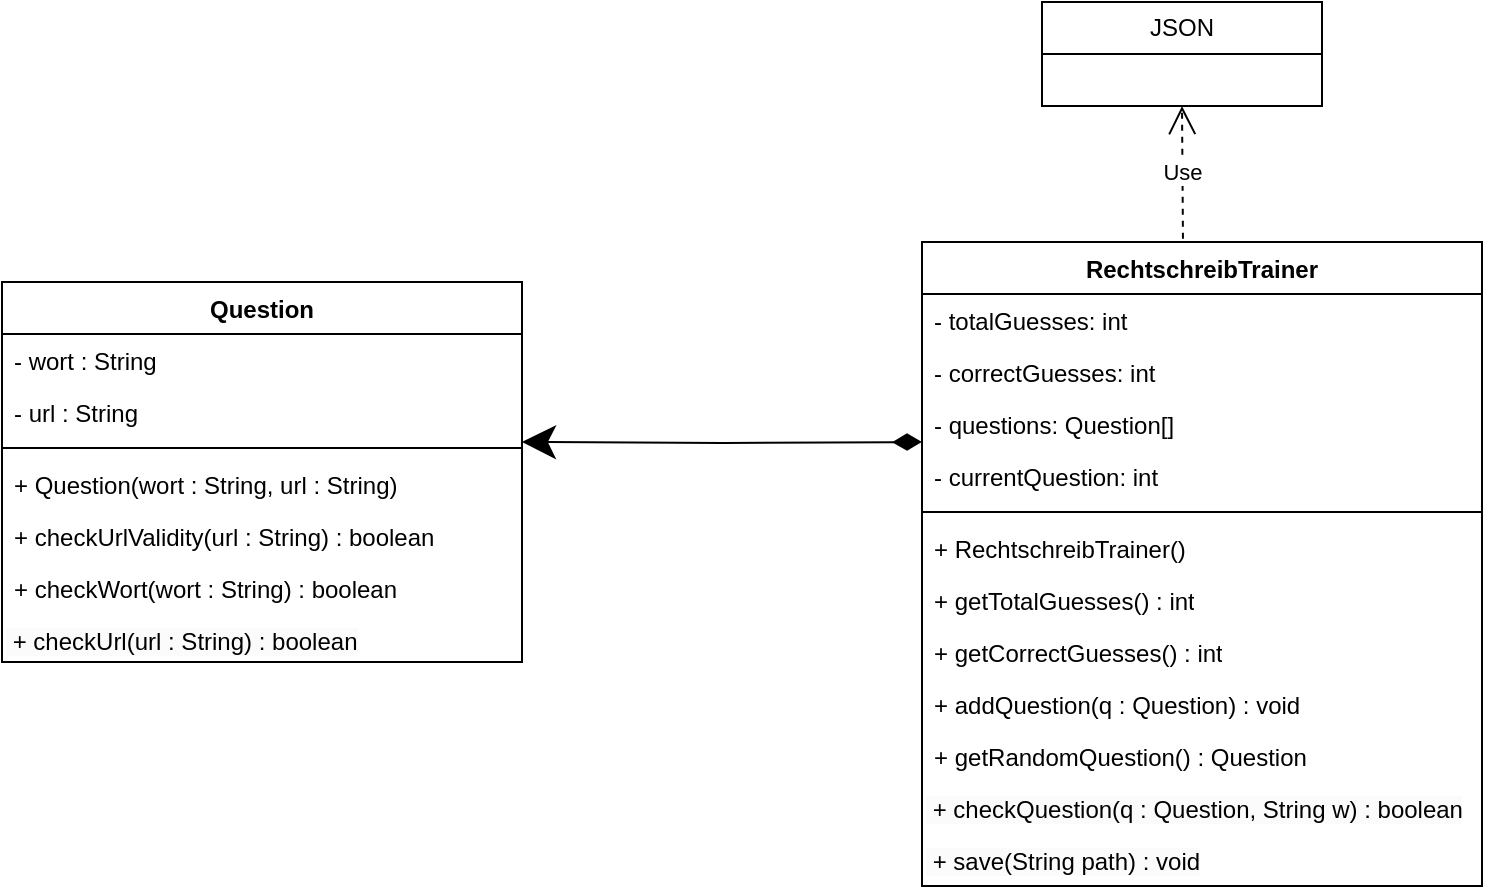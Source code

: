 <mxfile version="24.8.3">
  <diagram name="Page-1" id="Wv7z0jOXY4AHrHASjqtF">
    <mxGraphModel dx="784" dy="440" grid="1" gridSize="10" guides="1" tooltips="1" connect="1" arrows="1" fold="1" page="1" pageScale="1" pageWidth="850" pageHeight="1100" math="0" shadow="0">
      <root>
        <mxCell id="0" />
        <mxCell id="1" parent="0" />
        <mxCell id="CK-Bx5nssYBj-pWoCNUZ-1" value="Question" style="swimlane;fontStyle=1;align=center;verticalAlign=top;childLayout=stackLayout;horizontal=1;startSize=26;horizontalStack=0;resizeParent=1;resizeParentMax=0;resizeLast=0;collapsible=1;marginBottom=0;whiteSpace=wrap;html=1;" vertex="1" parent="1">
          <mxGeometry x="50" y="170" width="260" height="190" as="geometry" />
        </mxCell>
        <mxCell id="CK-Bx5nssYBj-pWoCNUZ-2" value="- wort : String" style="text;strokeColor=none;fillColor=none;align=left;verticalAlign=top;spacingLeft=4;spacingRight=4;overflow=hidden;rotatable=0;points=[[0,0.5],[1,0.5]];portConstraint=eastwest;whiteSpace=wrap;html=1;" vertex="1" parent="CK-Bx5nssYBj-pWoCNUZ-1">
          <mxGeometry y="26" width="260" height="26" as="geometry" />
        </mxCell>
        <mxCell id="CK-Bx5nssYBj-pWoCNUZ-6" value="- url : String" style="text;strokeColor=none;fillColor=none;align=left;verticalAlign=top;spacingLeft=4;spacingRight=4;overflow=hidden;rotatable=0;points=[[0,0.5],[1,0.5]];portConstraint=eastwest;whiteSpace=wrap;html=1;" vertex="1" parent="CK-Bx5nssYBj-pWoCNUZ-1">
          <mxGeometry y="52" width="260" height="26" as="geometry" />
        </mxCell>
        <mxCell id="CK-Bx5nssYBj-pWoCNUZ-3" value="" style="line;strokeWidth=1;fillColor=none;align=left;verticalAlign=middle;spacingTop=-1;spacingLeft=3;spacingRight=3;rotatable=0;labelPosition=right;points=[];portConstraint=eastwest;strokeColor=inherit;" vertex="1" parent="CK-Bx5nssYBj-pWoCNUZ-1">
          <mxGeometry y="78" width="260" height="10" as="geometry" />
        </mxCell>
        <mxCell id="CK-Bx5nssYBj-pWoCNUZ-4" value="+ Question(wort : String, url : String)" style="text;strokeColor=none;fillColor=none;align=left;verticalAlign=top;spacingLeft=4;spacingRight=4;overflow=hidden;rotatable=0;points=[[0,0.5],[1,0.5]];portConstraint=eastwest;whiteSpace=wrap;html=1;" vertex="1" parent="CK-Bx5nssYBj-pWoCNUZ-1">
          <mxGeometry y="88" width="260" height="26" as="geometry" />
        </mxCell>
        <mxCell id="CK-Bx5nssYBj-pWoCNUZ-7" value="+ checkUrlValidity(url : String) : boolean" style="text;strokeColor=none;fillColor=none;align=left;verticalAlign=top;spacingLeft=4;spacingRight=4;overflow=hidden;rotatable=0;points=[[0,0.5],[1,0.5]];portConstraint=eastwest;whiteSpace=wrap;html=1;" vertex="1" parent="CK-Bx5nssYBj-pWoCNUZ-1">
          <mxGeometry y="114" width="260" height="26" as="geometry" />
        </mxCell>
        <mxCell id="CK-Bx5nssYBj-pWoCNUZ-8" value="+ checkWort(wort : String) : boolean" style="text;strokeColor=none;fillColor=none;align=left;verticalAlign=top;spacingLeft=4;spacingRight=4;overflow=hidden;rotatable=0;points=[[0,0.5],[1,0.5]];portConstraint=eastwest;whiteSpace=wrap;html=1;" vertex="1" parent="CK-Bx5nssYBj-pWoCNUZ-1">
          <mxGeometry y="140" width="260" height="26" as="geometry" />
        </mxCell>
        <mxCell id="CK-Bx5nssYBj-pWoCNUZ-9" value="&lt;span style=&quot;color: rgb(0, 0, 0); font-family: Helvetica; font-size: 12px; font-style: normal; font-variant-ligatures: normal; font-variant-caps: normal; font-weight: 400; letter-spacing: normal; orphans: 2; text-align: left; text-indent: 0px; text-transform: none; widows: 2; word-spacing: 0px; -webkit-text-stroke-width: 0px; white-space: normal; background-color: rgb(251, 251, 251); text-decoration-thickness: initial; text-decoration-style: initial; text-decoration-color: initial; display: inline !important; float: none;&quot;&gt;&amp;nbsp;+ checkUrl(url : String) : boolean&lt;/span&gt;" style="text;whiteSpace=wrap;html=1;" vertex="1" parent="CK-Bx5nssYBj-pWoCNUZ-1">
          <mxGeometry y="166" width="260" height="24" as="geometry" />
        </mxCell>
        <mxCell id="CK-Bx5nssYBj-pWoCNUZ-15" value="RechtschreibTrainer" style="swimlane;fontStyle=1;align=center;verticalAlign=top;childLayout=stackLayout;horizontal=1;startSize=26;horizontalStack=0;resizeParent=1;resizeParentMax=0;resizeLast=0;collapsible=1;marginBottom=0;whiteSpace=wrap;html=1;" vertex="1" parent="1">
          <mxGeometry x="510" y="150" width="280" height="322" as="geometry" />
        </mxCell>
        <mxCell id="CK-Bx5nssYBj-pWoCNUZ-16" value="- totalGuesses: int" style="text;strokeColor=none;fillColor=none;align=left;verticalAlign=top;spacingLeft=4;spacingRight=4;overflow=hidden;rotatable=0;points=[[0,0.5],[1,0.5]];portConstraint=eastwest;whiteSpace=wrap;html=1;" vertex="1" parent="CK-Bx5nssYBj-pWoCNUZ-15">
          <mxGeometry y="26" width="280" height="26" as="geometry" />
        </mxCell>
        <mxCell id="CK-Bx5nssYBj-pWoCNUZ-17" value="- correctGuesses: int" style="text;strokeColor=none;fillColor=none;align=left;verticalAlign=top;spacingLeft=4;spacingRight=4;overflow=hidden;rotatable=0;points=[[0,0.5],[1,0.5]];portConstraint=eastwest;whiteSpace=wrap;html=1;" vertex="1" parent="CK-Bx5nssYBj-pWoCNUZ-15">
          <mxGeometry y="52" width="280" height="26" as="geometry" />
        </mxCell>
        <mxCell id="CK-Bx5nssYBj-pWoCNUZ-23" value="- questions: Question[]" style="text;strokeColor=none;fillColor=none;align=left;verticalAlign=top;spacingLeft=4;spacingRight=4;overflow=hidden;rotatable=0;points=[[0,0.5],[1,0.5]];portConstraint=eastwest;whiteSpace=wrap;html=1;" vertex="1" parent="CK-Bx5nssYBj-pWoCNUZ-15">
          <mxGeometry y="78" width="280" height="26" as="geometry" />
        </mxCell>
        <mxCell id="CK-Bx5nssYBj-pWoCNUZ-33" value="- currentQuestion: int" style="text;strokeColor=none;fillColor=none;align=left;verticalAlign=top;spacingLeft=4;spacingRight=4;overflow=hidden;rotatable=0;points=[[0,0.5],[1,0.5]];portConstraint=eastwest;whiteSpace=wrap;html=1;" vertex="1" parent="CK-Bx5nssYBj-pWoCNUZ-15">
          <mxGeometry y="104" width="280" height="26" as="geometry" />
        </mxCell>
        <mxCell id="CK-Bx5nssYBj-pWoCNUZ-18" value="" style="line;strokeWidth=1;fillColor=none;align=left;verticalAlign=middle;spacingTop=-1;spacingLeft=3;spacingRight=3;rotatable=0;labelPosition=right;points=[];portConstraint=eastwest;strokeColor=inherit;" vertex="1" parent="CK-Bx5nssYBj-pWoCNUZ-15">
          <mxGeometry y="130" width="280" height="10" as="geometry" />
        </mxCell>
        <mxCell id="CK-Bx5nssYBj-pWoCNUZ-19" value="+ RechtschreibTrainer()" style="text;strokeColor=none;fillColor=none;align=left;verticalAlign=top;spacingLeft=4;spacingRight=4;overflow=hidden;rotatable=0;points=[[0,0.5],[1,0.5]];portConstraint=eastwest;whiteSpace=wrap;html=1;" vertex="1" parent="CK-Bx5nssYBj-pWoCNUZ-15">
          <mxGeometry y="140" width="280" height="26" as="geometry" />
        </mxCell>
        <mxCell id="CK-Bx5nssYBj-pWoCNUZ-26" value="+ getTotalGuesses() : int" style="text;strokeColor=none;fillColor=none;align=left;verticalAlign=top;spacingLeft=4;spacingRight=4;overflow=hidden;rotatable=0;points=[[0,0.5],[1,0.5]];portConstraint=eastwest;whiteSpace=wrap;html=1;" vertex="1" parent="CK-Bx5nssYBj-pWoCNUZ-15">
          <mxGeometry y="166" width="280" height="26" as="geometry" />
        </mxCell>
        <mxCell id="CK-Bx5nssYBj-pWoCNUZ-27" value="+ getCorrectGuesses() : int" style="text;strokeColor=none;fillColor=none;align=left;verticalAlign=top;spacingLeft=4;spacingRight=4;overflow=hidden;rotatable=0;points=[[0,0.5],[1,0.5]];portConstraint=eastwest;whiteSpace=wrap;html=1;" vertex="1" parent="CK-Bx5nssYBj-pWoCNUZ-15">
          <mxGeometry y="192" width="280" height="26" as="geometry" />
        </mxCell>
        <mxCell id="CK-Bx5nssYBj-pWoCNUZ-20" value="+ addQuestion(q : Question) : void" style="text;strokeColor=none;fillColor=none;align=left;verticalAlign=top;spacingLeft=4;spacingRight=4;overflow=hidden;rotatable=0;points=[[0,0.5],[1,0.5]];portConstraint=eastwest;whiteSpace=wrap;html=1;" vertex="1" parent="CK-Bx5nssYBj-pWoCNUZ-15">
          <mxGeometry y="218" width="280" height="26" as="geometry" />
        </mxCell>
        <mxCell id="CK-Bx5nssYBj-pWoCNUZ-21" value="+ getRandomQuestion() : Question" style="text;strokeColor=none;fillColor=none;align=left;verticalAlign=top;spacingLeft=4;spacingRight=4;overflow=hidden;rotatable=0;points=[[0,0.5],[1,0.5]];portConstraint=eastwest;whiteSpace=wrap;html=1;" vertex="1" parent="CK-Bx5nssYBj-pWoCNUZ-15">
          <mxGeometry y="244" width="280" height="26" as="geometry" />
        </mxCell>
        <mxCell id="CK-Bx5nssYBj-pWoCNUZ-22" value="&lt;span style=&quot;color: rgb(0, 0, 0); font-family: Helvetica; font-size: 12px; font-style: normal; font-variant-ligatures: normal; font-variant-caps: normal; font-weight: 400; letter-spacing: normal; orphans: 2; text-align: left; text-indent: 0px; text-transform: none; widows: 2; word-spacing: 0px; -webkit-text-stroke-width: 0px; white-space: normal; background-color: rgb(251, 251, 251); text-decoration-thickness: initial; text-decoration-style: initial; text-decoration-color: initial; display: inline !important; float: none;&quot;&gt;&amp;nbsp;+ checkQuestion(q : Question, String w) : boolean&lt;/span&gt;" style="text;whiteSpace=wrap;html=1;" vertex="1" parent="CK-Bx5nssYBj-pWoCNUZ-15">
          <mxGeometry y="270" width="280" height="26" as="geometry" />
        </mxCell>
        <mxCell id="CK-Bx5nssYBj-pWoCNUZ-32" value="&lt;span style=&quot;color: rgb(0, 0, 0); font-family: Helvetica; font-size: 12px; font-style: normal; font-variant-ligatures: normal; font-variant-caps: normal; font-weight: 400; letter-spacing: normal; orphans: 2; text-align: left; text-indent: 0px; text-transform: none; widows: 2; word-spacing: 0px; -webkit-text-stroke-width: 0px; white-space: normal; background-color: rgb(251, 251, 251); text-decoration-thickness: initial; text-decoration-style: initial; text-decoration-color: initial; display: inline !important; float: none;&quot;&gt;&amp;nbsp;+ save(String path) : void&lt;/span&gt;" style="text;whiteSpace=wrap;html=1;" vertex="1" parent="CK-Bx5nssYBj-pWoCNUZ-15">
          <mxGeometry y="296" width="280" height="26" as="geometry" />
        </mxCell>
        <mxCell id="CK-Bx5nssYBj-pWoCNUZ-31" value="" style="endArrow=diamondThin;html=1;endSize=12;startArrow=classic;startSize=14;startFill=1;edgeStyle=orthogonalEdgeStyle;align=left;verticalAlign=bottom;rounded=0;entryX=0;entryY=0.846;entryDx=0;entryDy=0;entryPerimeter=0;endFill=1;" edge="1" parent="1" target="CK-Bx5nssYBj-pWoCNUZ-23">
          <mxGeometry x="-1" y="3" relative="1" as="geometry">
            <mxPoint x="310" y="250" as="sourcePoint" />
            <mxPoint x="470" y="250" as="targetPoint" />
          </mxGeometry>
        </mxCell>
        <mxCell id="CK-Bx5nssYBj-pWoCNUZ-34" value="JSON" style="swimlane;fontStyle=0;childLayout=stackLayout;horizontal=1;startSize=26;fillColor=none;horizontalStack=0;resizeParent=1;resizeParentMax=0;resizeLast=0;collapsible=1;marginBottom=0;whiteSpace=wrap;html=1;" vertex="1" parent="1">
          <mxGeometry x="570" y="30" width="140" height="52" as="geometry" />
        </mxCell>
        <mxCell id="CK-Bx5nssYBj-pWoCNUZ-38" value="Use" style="endArrow=open;endSize=12;dashed=1;html=1;rounded=0;exitX=0.466;exitY=-0.005;exitDx=0;exitDy=0;exitPerimeter=0;entryX=0.5;entryY=1;entryDx=0;entryDy=0;" edge="1" parent="1" source="CK-Bx5nssYBj-pWoCNUZ-15" target="CK-Bx5nssYBj-pWoCNUZ-34">
          <mxGeometry width="160" relative="1" as="geometry">
            <mxPoint x="480" y="100" as="sourcePoint" />
            <mxPoint x="640" y="100" as="targetPoint" />
          </mxGeometry>
        </mxCell>
      </root>
    </mxGraphModel>
  </diagram>
</mxfile>
